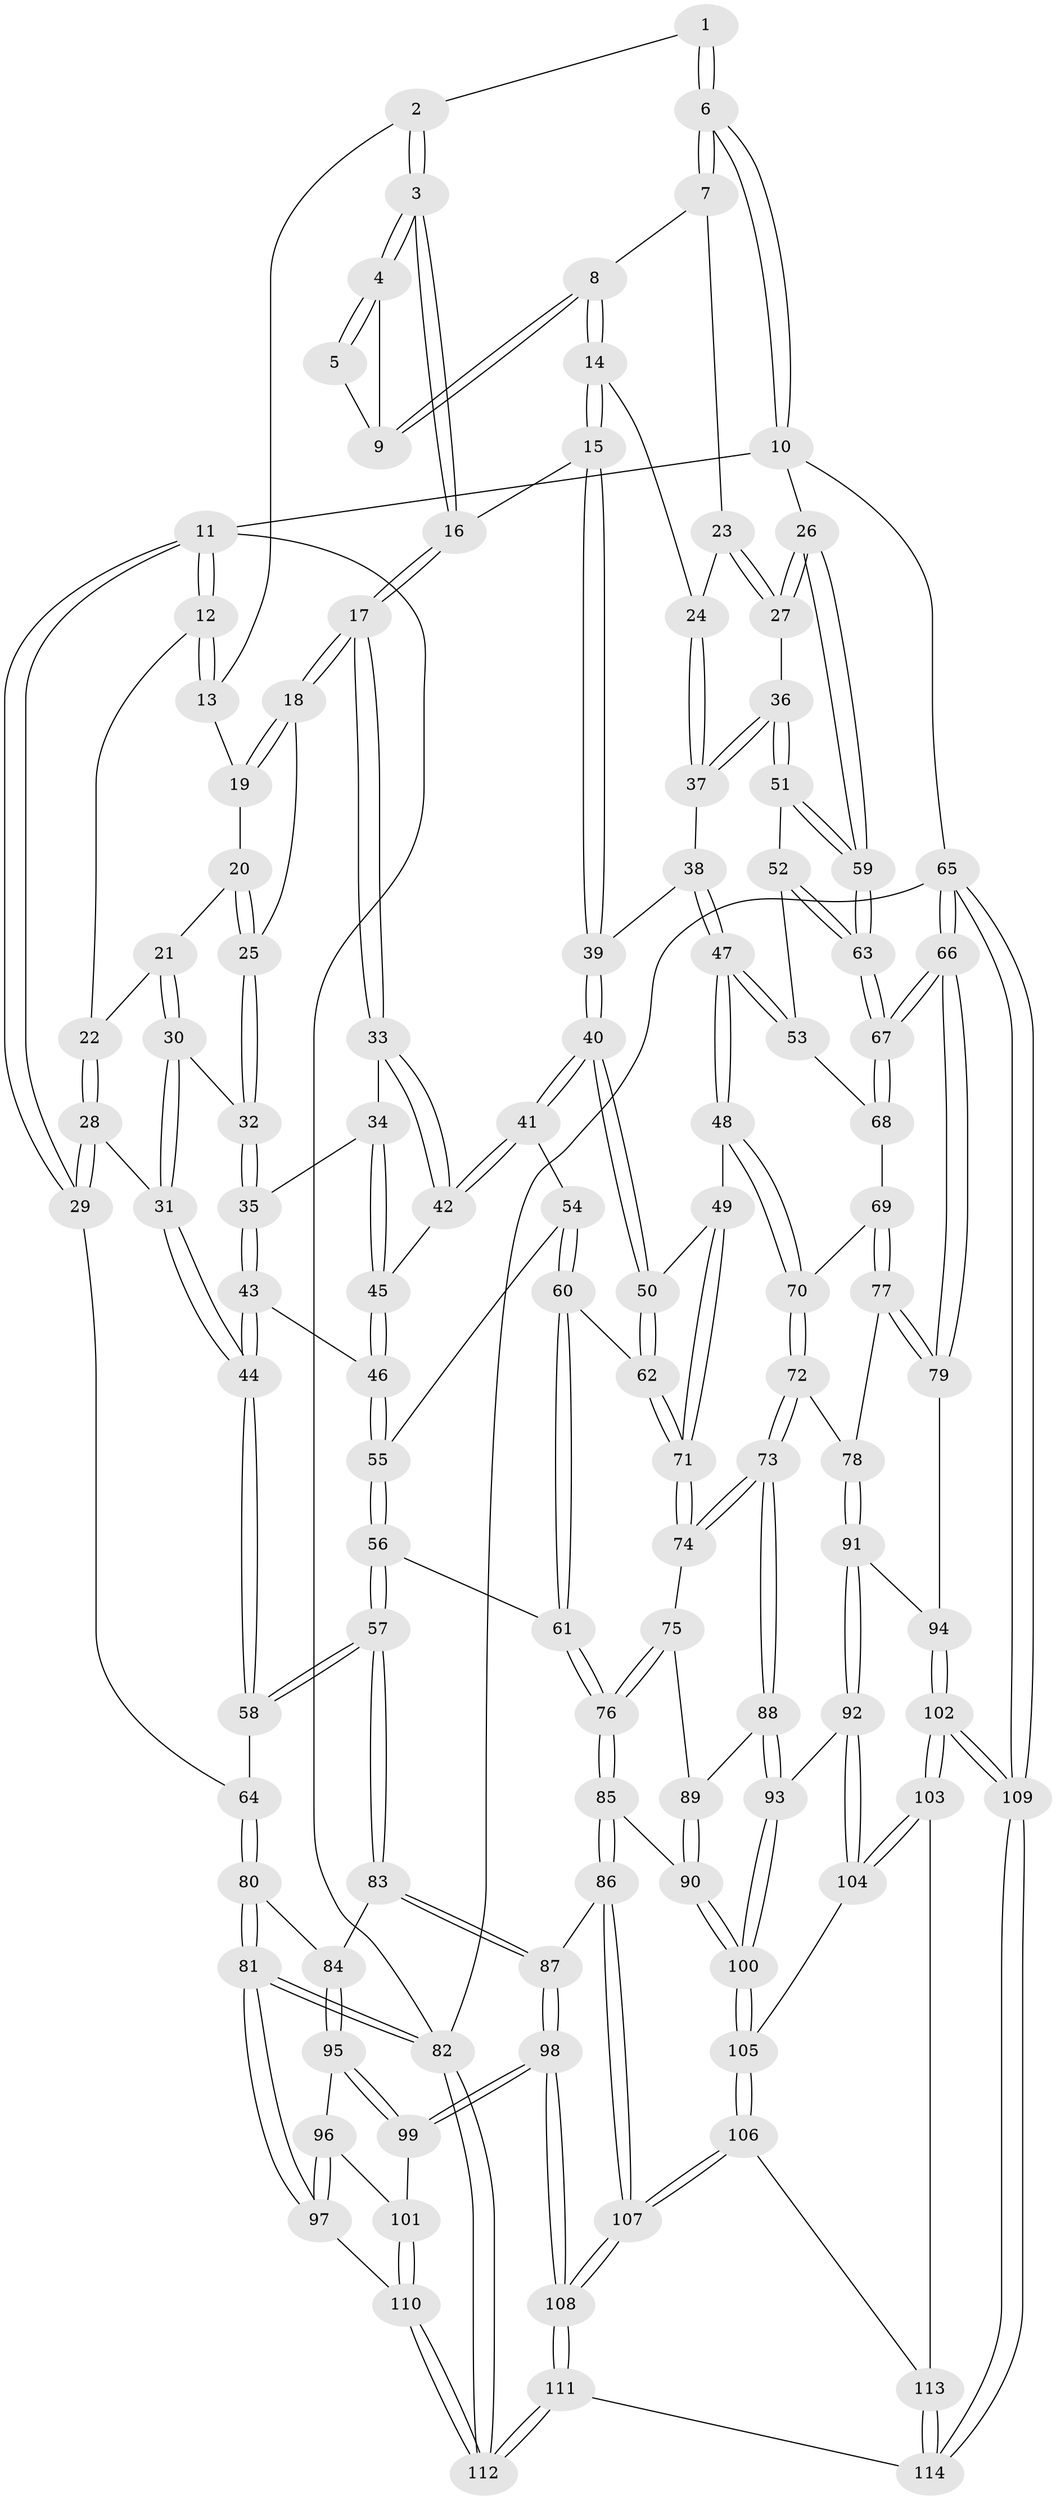 // Generated by graph-tools (version 1.1) at 2025/03/03/09/25 03:03:11]
// undirected, 114 vertices, 282 edges
graph export_dot {
graph [start="1"]
  node [color=gray90,style=filled];
  1 [pos="+0.7383802626785099+0"];
  2 [pos="+0.43680491546975075+0"];
  3 [pos="+0.5767104742404535+0.10053665976054235"];
  4 [pos="+0.6460653107800971+0.05477456944730652"];
  5 [pos="+0.7127647261004121+0"];
  6 [pos="+1+0"];
  7 [pos="+0.8146004457712077+0.06755004409901555"];
  8 [pos="+0.7607966655161693+0.07461116438637418"];
  9 [pos="+0.705114337847155+0.03918252339798994"];
  10 [pos="+1+0"];
  11 [pos="+0+0"];
  12 [pos="+0+0"];
  13 [pos="+0.3062925071252725+0"];
  14 [pos="+0.6149628591556536+0.19552539885985884"];
  15 [pos="+0.6111590908574984+0.19544993812549244"];
  16 [pos="+0.5818626123795354+0.1889817197561979"];
  17 [pos="+0.5709842699970448+0.19678981674776158"];
  18 [pos="+0.44106390935980155+0.18039651978050877"];
  19 [pos="+0.3245208622427373+0"];
  20 [pos="+0.2774721543047313+0.14216395543932048"];
  21 [pos="+0.21470699656034187+0.18449436466689434"];
  22 [pos="+0.13870865326232065+0.16139596561437786"];
  23 [pos="+0.8014214947556444+0.17990298173825156"];
  24 [pos="+0.6880376613122934+0.2190038584117534"];
  25 [pos="+0.36236287969360403+0.23337174709998032"];
  26 [pos="+1+0.03682678853134425"];
  27 [pos="+0.9003721277896773+0.2612659861948334"];
  28 [pos="+0.054859349013350725+0.30721545350973706"];
  29 [pos="+0+0.30902610656565177"];
  30 [pos="+0.229127003481381+0.24308171513359977"];
  31 [pos="+0.16322423865218935+0.37278867697612394"];
  32 [pos="+0.3465731734785838+0.2751237586604652"];
  33 [pos="+0.559413949388772+0.23175094921069778"];
  34 [pos="+0.4906857951657915+0.2902141789590098"];
  35 [pos="+0.3512076242497312+0.31432670715827066"];
  36 [pos="+0.85011141684757+0.34338331177775533"];
  37 [pos="+0.7835526345179911+0.3394154628670469"];
  38 [pos="+0.7402664425516478+0.37116577393113187"];
  39 [pos="+0.683279306694786+0.3802471171829566"];
  40 [pos="+0.6221731206674846+0.4271323778911374"];
  41 [pos="+0.5826043795934467+0.40555641966719996"];
  42 [pos="+0.5693465609154745+0.3726033591349143"];
  43 [pos="+0.34858434500556745+0.32864135856770793"];
  44 [pos="+0.21282769078873714+0.4453501078051723"];
  45 [pos="+0.4539744994247866+0.374239663495364"];
  46 [pos="+0.4320656246468394+0.3920772778919122"];
  47 [pos="+0.7437255282553104+0.5155483657611718"];
  48 [pos="+0.7432795719779863+0.5159855139398807"];
  49 [pos="+0.7126008308381953+0.5107507946261006"];
  50 [pos="+0.6279893498803049+0.44447095289831323"];
  51 [pos="+0.8549242485242549+0.35531941393012334"];
  52 [pos="+0.8627683964922164+0.4075277802481847"];
  53 [pos="+0.8596553321520104+0.46744199229900113"];
  54 [pos="+0.5233223729533482+0.44451932075865924"];
  55 [pos="+0.4354503293981306+0.41161838596779465"];
  56 [pos="+0.37518592192052597+0.5460964230623827"];
  57 [pos="+0.22874773999360917+0.5479816790176452"];
  58 [pos="+0.21529682573905282+0.4886646633529628"];
  59 [pos="+1+0.4444071356527368"];
  60 [pos="+0.5015749430340369+0.5297189800849998"];
  61 [pos="+0.3982923733248293+0.5570631031797132"];
  62 [pos="+0.5719103752645858+0.5595724019030098"];
  63 [pos="+1+0.4754787108467749"];
  64 [pos="+0+0.43109793617889686"];
  65 [pos="+1+1"];
  66 [pos="+1+0.7428486700289955"];
  67 [pos="+1+0.6181300548686822"];
  68 [pos="+0.8902546841257336+0.5024889208119083"];
  69 [pos="+0.8473806802342436+0.5928414562484874"];
  70 [pos="+0.7489075666548933+0.5427804114719892"];
  71 [pos="+0.59844370923124+0.6054551463456347"];
  72 [pos="+0.7323097327059723+0.6567396412508255"];
  73 [pos="+0.6616993035388518+0.680105689364068"];
  74 [pos="+0.5997157299951636+0.6168746614953478"];
  75 [pos="+0.537053495913923+0.6498010003651128"];
  76 [pos="+0.4603766684334001+0.6715771292399009"];
  77 [pos="+0.8549766024342821+0.6518501085159225"];
  78 [pos="+0.772867804833415+0.6733209918767628"];
  79 [pos="+1+0.7265597372718389"];
  80 [pos="+0+0.5186279428266526"];
  81 [pos="+0+0.7800537921903176"];
  82 [pos="+0+1"];
  83 [pos="+0.2226919149367532+0.5589939037372479"];
  84 [pos="+0.19286743913445945+0.586762530605041"];
  85 [pos="+0.43975133298238706+0.775111657170408"];
  86 [pos="+0.4284872845241264+0.7820907588603531"];
  87 [pos="+0.38466870316281865+0.7935408053862196"];
  88 [pos="+0.661044876726876+0.6826567741266759"];
  89 [pos="+0.5557057772255052+0.7236408308734641"];
  90 [pos="+0.5024876342447498+0.7889048025518292"];
  91 [pos="+0.8002855739012628+0.8015273140016169"];
  92 [pos="+0.7285251902590266+0.821298680222124"];
  93 [pos="+0.6540853271879845+0.795982200458369"];
  94 [pos="+0.8011014935216432+0.8018310241047594"];
  95 [pos="+0.19054765281399155+0.5917690385365586"];
  96 [pos="+0.05863156522924274+0.7223055499305948"];
  97 [pos="+0+0.7674683843481709"];
  98 [pos="+0.32300690101664065+0.8535263443819011"];
  99 [pos="+0.22866935597049382+0.8217385363419164"];
  100 [pos="+0.5981905948838543+0.8387030646787614"];
  101 [pos="+0.15124128107444998+0.8520048356704698"];
  102 [pos="+0.8982775922725502+1"];
  103 [pos="+0.7404818574822316+0.9328102211472583"];
  104 [pos="+0.736619834236731+0.9204018139797413"];
  105 [pos="+0.5972884885297415+0.8598194550292205"];
  106 [pos="+0.5901974321877401+0.9014697815856076"];
  107 [pos="+0.49507126617413877+0.9672673868731706"];
  108 [pos="+0.3421357353951323+1"];
  109 [pos="+1+1"];
  110 [pos="+0.14060573343583962+0.8710898359334913"];
  111 [pos="+0.3409618626618029+1"];
  112 [pos="+0+1"];
  113 [pos="+0.6368997535336474+0.9588894632997684"];
  114 [pos="+0.66472289834964+1"];
  1 -- 2;
  1 -- 6;
  1 -- 6;
  2 -- 3;
  2 -- 3;
  2 -- 13;
  3 -- 4;
  3 -- 4;
  3 -- 16;
  3 -- 16;
  4 -- 5;
  4 -- 5;
  4 -- 9;
  5 -- 9;
  6 -- 7;
  6 -- 7;
  6 -- 10;
  6 -- 10;
  7 -- 8;
  7 -- 23;
  8 -- 9;
  8 -- 9;
  8 -- 14;
  8 -- 14;
  10 -- 11;
  10 -- 26;
  10 -- 65;
  11 -- 12;
  11 -- 12;
  11 -- 29;
  11 -- 29;
  11 -- 82;
  12 -- 13;
  12 -- 13;
  12 -- 22;
  13 -- 19;
  14 -- 15;
  14 -- 15;
  14 -- 24;
  15 -- 16;
  15 -- 39;
  15 -- 39;
  16 -- 17;
  16 -- 17;
  17 -- 18;
  17 -- 18;
  17 -- 33;
  17 -- 33;
  18 -- 19;
  18 -- 19;
  18 -- 25;
  19 -- 20;
  20 -- 21;
  20 -- 25;
  20 -- 25;
  21 -- 22;
  21 -- 30;
  21 -- 30;
  22 -- 28;
  22 -- 28;
  23 -- 24;
  23 -- 27;
  23 -- 27;
  24 -- 37;
  24 -- 37;
  25 -- 32;
  25 -- 32;
  26 -- 27;
  26 -- 27;
  26 -- 59;
  26 -- 59;
  27 -- 36;
  28 -- 29;
  28 -- 29;
  28 -- 31;
  29 -- 64;
  30 -- 31;
  30 -- 31;
  30 -- 32;
  31 -- 44;
  31 -- 44;
  32 -- 35;
  32 -- 35;
  33 -- 34;
  33 -- 42;
  33 -- 42;
  34 -- 35;
  34 -- 45;
  34 -- 45;
  35 -- 43;
  35 -- 43;
  36 -- 37;
  36 -- 37;
  36 -- 51;
  36 -- 51;
  37 -- 38;
  38 -- 39;
  38 -- 47;
  38 -- 47;
  39 -- 40;
  39 -- 40;
  40 -- 41;
  40 -- 41;
  40 -- 50;
  40 -- 50;
  41 -- 42;
  41 -- 42;
  41 -- 54;
  42 -- 45;
  43 -- 44;
  43 -- 44;
  43 -- 46;
  44 -- 58;
  44 -- 58;
  45 -- 46;
  45 -- 46;
  46 -- 55;
  46 -- 55;
  47 -- 48;
  47 -- 48;
  47 -- 53;
  47 -- 53;
  48 -- 49;
  48 -- 70;
  48 -- 70;
  49 -- 50;
  49 -- 71;
  49 -- 71;
  50 -- 62;
  50 -- 62;
  51 -- 52;
  51 -- 59;
  51 -- 59;
  52 -- 53;
  52 -- 63;
  52 -- 63;
  53 -- 68;
  54 -- 55;
  54 -- 60;
  54 -- 60;
  55 -- 56;
  55 -- 56;
  56 -- 57;
  56 -- 57;
  56 -- 61;
  57 -- 58;
  57 -- 58;
  57 -- 83;
  57 -- 83;
  58 -- 64;
  59 -- 63;
  59 -- 63;
  60 -- 61;
  60 -- 61;
  60 -- 62;
  61 -- 76;
  61 -- 76;
  62 -- 71;
  62 -- 71;
  63 -- 67;
  63 -- 67;
  64 -- 80;
  64 -- 80;
  65 -- 66;
  65 -- 66;
  65 -- 109;
  65 -- 109;
  65 -- 82;
  66 -- 67;
  66 -- 67;
  66 -- 79;
  66 -- 79;
  67 -- 68;
  67 -- 68;
  68 -- 69;
  69 -- 70;
  69 -- 77;
  69 -- 77;
  70 -- 72;
  70 -- 72;
  71 -- 74;
  71 -- 74;
  72 -- 73;
  72 -- 73;
  72 -- 78;
  73 -- 74;
  73 -- 74;
  73 -- 88;
  73 -- 88;
  74 -- 75;
  75 -- 76;
  75 -- 76;
  75 -- 89;
  76 -- 85;
  76 -- 85;
  77 -- 78;
  77 -- 79;
  77 -- 79;
  78 -- 91;
  78 -- 91;
  79 -- 94;
  80 -- 81;
  80 -- 81;
  80 -- 84;
  81 -- 82;
  81 -- 82;
  81 -- 97;
  81 -- 97;
  82 -- 112;
  82 -- 112;
  83 -- 84;
  83 -- 87;
  83 -- 87;
  84 -- 95;
  84 -- 95;
  85 -- 86;
  85 -- 86;
  85 -- 90;
  86 -- 87;
  86 -- 107;
  86 -- 107;
  87 -- 98;
  87 -- 98;
  88 -- 89;
  88 -- 93;
  88 -- 93;
  89 -- 90;
  89 -- 90;
  90 -- 100;
  90 -- 100;
  91 -- 92;
  91 -- 92;
  91 -- 94;
  92 -- 93;
  92 -- 104;
  92 -- 104;
  93 -- 100;
  93 -- 100;
  94 -- 102;
  94 -- 102;
  95 -- 96;
  95 -- 99;
  95 -- 99;
  96 -- 97;
  96 -- 97;
  96 -- 101;
  97 -- 110;
  98 -- 99;
  98 -- 99;
  98 -- 108;
  98 -- 108;
  99 -- 101;
  100 -- 105;
  100 -- 105;
  101 -- 110;
  101 -- 110;
  102 -- 103;
  102 -- 103;
  102 -- 109;
  102 -- 109;
  103 -- 104;
  103 -- 104;
  103 -- 113;
  104 -- 105;
  105 -- 106;
  105 -- 106;
  106 -- 107;
  106 -- 107;
  106 -- 113;
  107 -- 108;
  107 -- 108;
  108 -- 111;
  108 -- 111;
  109 -- 114;
  109 -- 114;
  110 -- 112;
  110 -- 112;
  111 -- 112;
  111 -- 112;
  111 -- 114;
  113 -- 114;
  113 -- 114;
}
